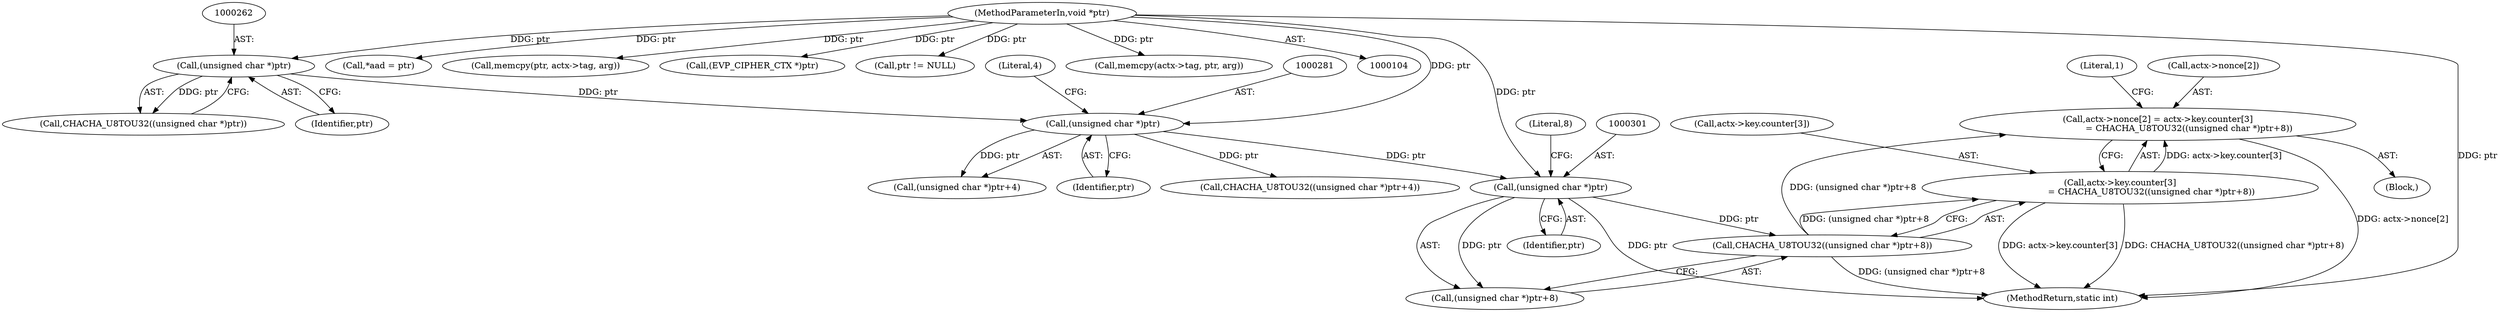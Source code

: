 digraph "0_openssl_00d965474b22b54e4275232bc71ee0c699c5cd21_1@array" {
"1000284" [label="(Call,actx->nonce[2] = actx->key.counter[3]\n                       = CHACHA_U8TOU32((unsigned char *)ptr+8))"];
"1000290" [label="(Call,actx->key.counter[3]\n                       = CHACHA_U8TOU32((unsigned char *)ptr+8))"];
"1000298" [label="(Call,CHACHA_U8TOU32((unsigned char *)ptr+8))"];
"1000300" [label="(Call,(unsigned char *)ptr)"];
"1000280" [label="(Call,(unsigned char *)ptr)"];
"1000261" [label="(Call,(unsigned char *)ptr)"];
"1000108" [label="(MethodParameterIn,void *ptr)"];
"1000369" [label="(Call,*aad = ptr)"];
"1000117" [label="(Block,)"];
"1000282" [label="(Identifier,ptr)"];
"1000283" [label="(Literal,4)"];
"1000108" [label="(MethodParameterIn,void *ptr)"];
"1000261" [label="(Call,(unsigned char *)ptr)"];
"1000300" [label="(Call,(unsigned char *)ptr)"];
"1000284" [label="(Call,actx->nonce[2] = actx->key.counter[3]\n                       = CHACHA_U8TOU32((unsigned char *)ptr+8))"];
"1000351" [label="(Call,memcpy(ptr, actx->tag, arg))"];
"1000280" [label="(Call,(unsigned char *)ptr)"];
"1000290" [label="(Call,actx->key.counter[3]\n                       = CHACHA_U8TOU32((unsigned char *)ptr+8))"];
"1000260" [label="(Call,CHACHA_U8TOU32((unsigned char *)ptr))"];
"1000298" [label="(Call,CHACHA_U8TOU32((unsigned char *)ptr+8))"];
"1000305" [label="(Literal,1)"];
"1000193" [label="(Call,(EVP_CIPHER_CTX *)ptr)"];
"1000303" [label="(Literal,8)"];
"1000263" [label="(Identifier,ptr)"];
"1000318" [label="(Call,ptr != NULL)"];
"1000285" [label="(Call,actx->nonce[2])"];
"1000322" [label="(Call,memcpy(actx->tag, ptr, arg))"];
"1000278" [label="(Call,CHACHA_U8TOU32((unsigned char *)ptr+4))"];
"1000279" [label="(Call,(unsigned char *)ptr+4)"];
"1000302" [label="(Identifier,ptr)"];
"1000299" [label="(Call,(unsigned char *)ptr+8)"];
"1000291" [label="(Call,actx->key.counter[3])"];
"1000503" [label="(MethodReturn,static int)"];
"1000284" -> "1000117"  [label="AST: "];
"1000284" -> "1000290"  [label="CFG: "];
"1000285" -> "1000284"  [label="AST: "];
"1000290" -> "1000284"  [label="AST: "];
"1000305" -> "1000284"  [label="CFG: "];
"1000284" -> "1000503"  [label="DDG: actx->nonce[2]"];
"1000290" -> "1000284"  [label="DDG: actx->key.counter[3]"];
"1000298" -> "1000284"  [label="DDG: (unsigned char *)ptr+8"];
"1000290" -> "1000298"  [label="CFG: "];
"1000291" -> "1000290"  [label="AST: "];
"1000298" -> "1000290"  [label="AST: "];
"1000290" -> "1000503"  [label="DDG: actx->key.counter[3]"];
"1000290" -> "1000503"  [label="DDG: CHACHA_U8TOU32((unsigned char *)ptr+8)"];
"1000298" -> "1000290"  [label="DDG: (unsigned char *)ptr+8"];
"1000298" -> "1000299"  [label="CFG: "];
"1000299" -> "1000298"  [label="AST: "];
"1000298" -> "1000503"  [label="DDG: (unsigned char *)ptr+8"];
"1000300" -> "1000298"  [label="DDG: ptr"];
"1000300" -> "1000299"  [label="AST: "];
"1000300" -> "1000302"  [label="CFG: "];
"1000301" -> "1000300"  [label="AST: "];
"1000302" -> "1000300"  [label="AST: "];
"1000303" -> "1000300"  [label="CFG: "];
"1000300" -> "1000503"  [label="DDG: ptr"];
"1000300" -> "1000299"  [label="DDG: ptr"];
"1000280" -> "1000300"  [label="DDG: ptr"];
"1000108" -> "1000300"  [label="DDG: ptr"];
"1000280" -> "1000279"  [label="AST: "];
"1000280" -> "1000282"  [label="CFG: "];
"1000281" -> "1000280"  [label="AST: "];
"1000282" -> "1000280"  [label="AST: "];
"1000283" -> "1000280"  [label="CFG: "];
"1000280" -> "1000278"  [label="DDG: ptr"];
"1000280" -> "1000279"  [label="DDG: ptr"];
"1000261" -> "1000280"  [label="DDG: ptr"];
"1000108" -> "1000280"  [label="DDG: ptr"];
"1000261" -> "1000260"  [label="AST: "];
"1000261" -> "1000263"  [label="CFG: "];
"1000262" -> "1000261"  [label="AST: "];
"1000263" -> "1000261"  [label="AST: "];
"1000260" -> "1000261"  [label="CFG: "];
"1000261" -> "1000260"  [label="DDG: ptr"];
"1000108" -> "1000261"  [label="DDG: ptr"];
"1000108" -> "1000104"  [label="AST: "];
"1000108" -> "1000503"  [label="DDG: ptr"];
"1000108" -> "1000193"  [label="DDG: ptr"];
"1000108" -> "1000318"  [label="DDG: ptr"];
"1000108" -> "1000322"  [label="DDG: ptr"];
"1000108" -> "1000351"  [label="DDG: ptr"];
"1000108" -> "1000369"  [label="DDG: ptr"];
}
